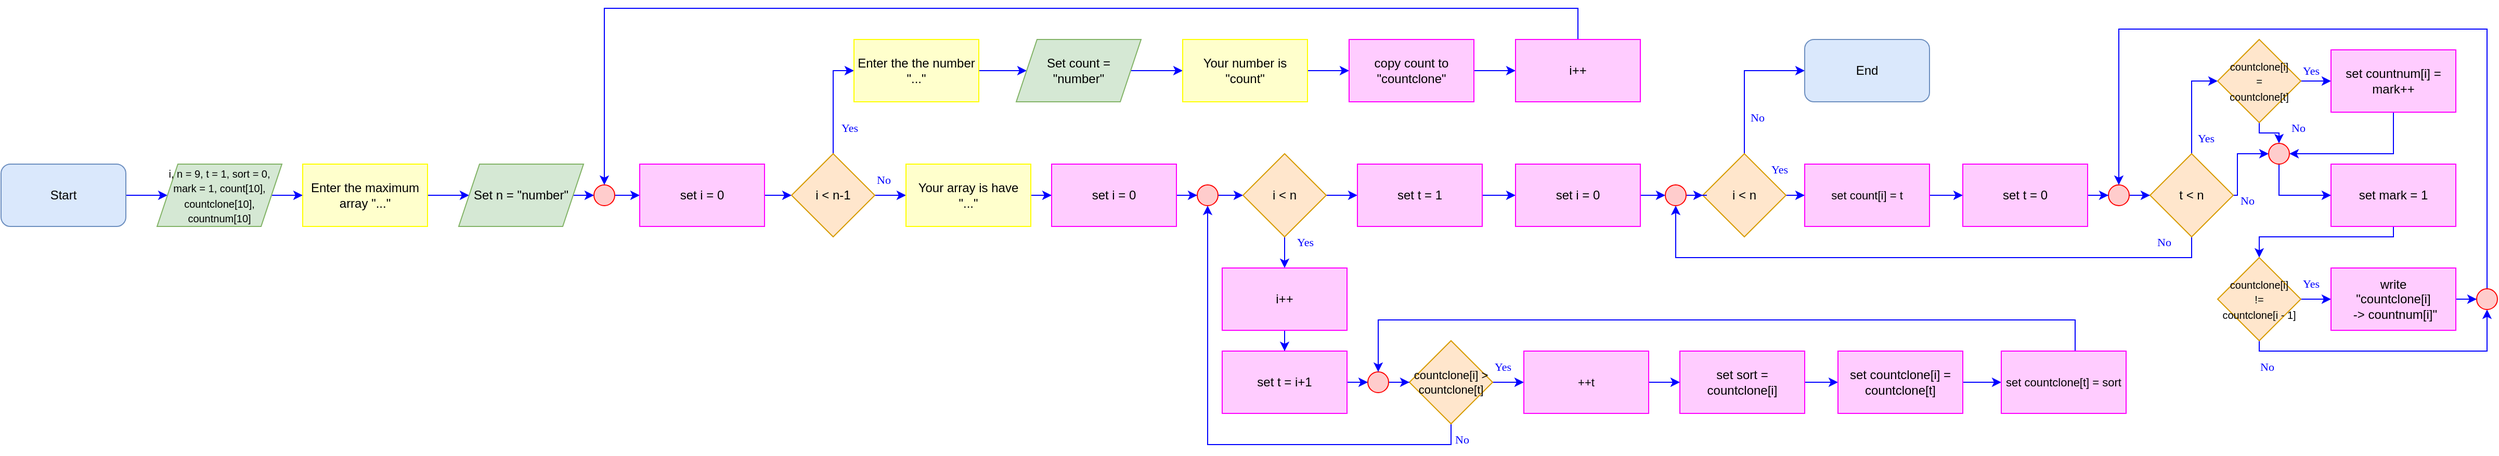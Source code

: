 <mxfile version="20.6.0" type="device" pages="2"><diagram id="DdbW_I9CSpItOlKDQmcC" name="หน้า-1"><mxGraphModel dx="1248" dy="661" grid="1" gridSize="10" guides="1" tooltips="1" connect="1" arrows="1" fold="1" page="1" pageScale="1" pageWidth="827" pageHeight="1169" math="0" shadow="0"><root><mxCell id="0"/><mxCell id="1" parent="0"/><mxCell id="TYUbnEF0SahFhC0rjveB-3" style="edgeStyle=orthogonalEdgeStyle;rounded=0;orthogonalLoop=1;jettySize=auto;html=1;fontSize=11;strokeColor=#0000FF;" parent="1" source="x9HCt5zTTH7Jp_CV18Hj-2" target="x9HCt5zTTH7Jp_CV18Hj-5" edge="1"><mxGeometry relative="1" as="geometry"/></mxCell><mxCell id="x9HCt5zTTH7Jp_CV18Hj-2" value="Start" style="rounded=1;whiteSpace=wrap;html=1;fillColor=#dae8fc;strokeColor=#6c8ebf;" parent="1" vertex="1"><mxGeometry x="17" y="400" width="120" height="60" as="geometry"/></mxCell><mxCell id="x9HCt5zTTH7Jp_CV18Hj-9" value="" style="edgeStyle=orthogonalEdgeStyle;rounded=0;orthogonalLoop=1;jettySize=auto;html=1;strokeColor=#0000FF;" parent="1" source="x9HCt5zTTH7Jp_CV18Hj-5" target="x9HCt5zTTH7Jp_CV18Hj-8" edge="1"><mxGeometry relative="1" as="geometry"/></mxCell><mxCell id="x9HCt5zTTH7Jp_CV18Hj-5" value="&lt;font style=&quot;font-size: 10px;&quot;&gt;i, n = 9, t = 1, sort = 0, mark = 1, count[10], countclone[10], countnum[10]&lt;/font&gt;" style="shape=parallelogram;perimeter=parallelogramPerimeter;whiteSpace=wrap;html=1;fixedSize=1;fillColor=#d5e8d4;strokeColor=#82b366;" parent="1" vertex="1"><mxGeometry x="167" y="400" width="120" height="60" as="geometry"/></mxCell><mxCell id="TYUbnEF0SahFhC0rjveB-4" style="edgeStyle=orthogonalEdgeStyle;shape=connector;rounded=0;orthogonalLoop=1;jettySize=auto;html=1;labelBackgroundColor=default;strokeColor=#0000FF;fontFamily=Helvetica;fontSize=11;fontColor=default;endArrow=classic;" parent="1" source="x9HCt5zTTH7Jp_CV18Hj-8" target="x9HCt5zTTH7Jp_CV18Hj-11" edge="1"><mxGeometry relative="1" as="geometry"/></mxCell><mxCell id="x9HCt5zTTH7Jp_CV18Hj-8" value="Enter the maximum array &quot;...&quot;" style="whiteSpace=wrap;html=1;fillColor=#FFFFCC;strokeColor=#FFFF00;" parent="1" vertex="1"><mxGeometry x="307" y="400" width="120" height="60" as="geometry"/></mxCell><mxCell id="TYUbnEF0SahFhC0rjveB-5" style="edgeStyle=orthogonalEdgeStyle;shape=connector;rounded=0;orthogonalLoop=1;jettySize=auto;html=1;labelBackgroundColor=default;strokeColor=#0000FF;fontFamily=Helvetica;fontSize=11;fontColor=default;endArrow=classic;" parent="1" source="x9HCt5zTTH7Jp_CV18Hj-11" target="x9HCt5zTTH7Jp_CV18Hj-37" edge="1"><mxGeometry relative="1" as="geometry"/></mxCell><mxCell id="x9HCt5zTTH7Jp_CV18Hj-11" value="Set n = &quot;number&quot;" style="shape=parallelogram;perimeter=parallelogramPerimeter;whiteSpace=wrap;html=1;fixedSize=1;fillColor=#d5e8d4;strokeColor=#82b366;" parent="1" vertex="1"><mxGeometry x="457" y="400" width="120" height="60" as="geometry"/></mxCell><mxCell id="x9HCt5zTTH7Jp_CV18Hj-18" style="edgeStyle=orthogonalEdgeStyle;rounded=0;orthogonalLoop=1;jettySize=auto;html=1;strokeColor=#0000FF;" parent="1" source="x9HCt5zTTH7Jp_CV18Hj-15" target="TYUbnEF0SahFhC0rjveB-23" edge="1"><mxGeometry relative="1" as="geometry"/></mxCell><mxCell id="TYUbnEF0SahFhC0rjveB-8" style="edgeStyle=orthogonalEdgeStyle;shape=connector;rounded=0;orthogonalLoop=1;jettySize=auto;html=1;labelBackgroundColor=default;strokeColor=#0000FF;fontFamily=Helvetica;fontSize=11;fontColor=default;endArrow=classic;" parent="1" source="x9HCt5zTTH7Jp_CV18Hj-15" target="TYUbnEF0SahFhC0rjveB-7" edge="1"><mxGeometry relative="1" as="geometry"><mxPoint x="803" y="310" as="targetPoint"/><Array as="points"><mxPoint x="817" y="310"/></Array></mxGeometry></mxCell><mxCell id="x9HCt5zTTH7Jp_CV18Hj-15" value="i &amp;lt; n-1" style="rhombus;whiteSpace=wrap;html=1;fillColor=#ffe6cc;strokeColor=#d79b00;" parent="1" vertex="1"><mxGeometry x="777" y="390" width="80" height="80" as="geometry"/></mxCell><mxCell id="TYUbnEF0SahFhC0rjveB-12" style="edgeStyle=orthogonalEdgeStyle;shape=connector;rounded=0;orthogonalLoop=1;jettySize=auto;html=1;labelBackgroundColor=default;strokeColor=#0000FF;fontFamily=Helvetica;fontSize=11;fontColor=default;endArrow=classic;" parent="1" source="x9HCt5zTTH7Jp_CV18Hj-37" target="TYUbnEF0SahFhC0rjveB-81" edge="1"><mxGeometry relative="1" as="geometry"/></mxCell><mxCell id="x9HCt5zTTH7Jp_CV18Hj-37" value="" style="ellipse;whiteSpace=wrap;html=1;aspect=fixed;fillColor=#FFCCCC;strokeColor=#FF0000;" parent="1" vertex="1"><mxGeometry x="587" y="420" width="20" height="20" as="geometry"/></mxCell><mxCell id="x9HCt5zTTH7Jp_CV18Hj-41" value="End" style="rounded=1;whiteSpace=wrap;html=1;fillColor=#dae8fc;strokeColor=#6c8ebf;" parent="1" vertex="1"><mxGeometry x="1751" y="280" width="120" height="60" as="geometry"/></mxCell><mxCell id="x9HCt5zTTH7Jp_CV18Hj-69" value="No" style="text;html=1;strokeColor=none;fillColor=none;align=left;verticalAlign=middle;whiteSpace=wrap;rounded=0;fontFamily=Tahoma;fontSize=11;fontColor=#0000FF;" parent="1" vertex="1"><mxGeometry x="857" y="400" width="60" height="30" as="geometry"/></mxCell><mxCell id="x9HCt5zTTH7Jp_CV18Hj-73" value="Yes" style="text;html=1;strokeColor=none;fillColor=none;align=left;verticalAlign=middle;whiteSpace=wrap;rounded=0;fontFamily=Tahoma;fontSize=11;fontColor=#0000FF;" parent="1" vertex="1"><mxGeometry x="823" y="350" width="60" height="30" as="geometry"/></mxCell><mxCell id="TYUbnEF0SahFhC0rjveB-10" style="edgeStyle=orthogonalEdgeStyle;shape=connector;rounded=0;orthogonalLoop=1;jettySize=auto;html=1;labelBackgroundColor=default;strokeColor=#0000FF;fontFamily=Helvetica;fontSize=11;fontColor=default;endArrow=classic;" parent="1" source="TYUbnEF0SahFhC0rjveB-7" target="TYUbnEF0SahFhC0rjveB-9" edge="1"><mxGeometry relative="1" as="geometry"/></mxCell><mxCell id="TYUbnEF0SahFhC0rjveB-7" value="Enter the the number &quot;...&quot;" style="whiteSpace=wrap;html=1;fillColor=#FFFFCC;strokeColor=#FFFF00;" parent="1" vertex="1"><mxGeometry x="837" y="280" width="120" height="60" as="geometry"/></mxCell><mxCell id="TYUbnEF0SahFhC0rjveB-15" style="edgeStyle=orthogonalEdgeStyle;shape=connector;rounded=0;orthogonalLoop=1;jettySize=auto;html=1;labelBackgroundColor=default;strokeColor=#0000FF;fontFamily=Helvetica;fontSize=11;fontColor=default;endArrow=classic;" parent="1" source="TYUbnEF0SahFhC0rjveB-9" target="TYUbnEF0SahFhC0rjveB-14" edge="1"><mxGeometry relative="1" as="geometry"/></mxCell><mxCell id="TYUbnEF0SahFhC0rjveB-9" value="Set count =&lt;br&gt;&quot;number&quot;" style="shape=parallelogram;perimeter=parallelogramPerimeter;whiteSpace=wrap;html=1;fixedSize=1;fillColor=#d5e8d4;strokeColor=#82b366;" parent="1" vertex="1"><mxGeometry x="993" y="280" width="120" height="60" as="geometry"/></mxCell><mxCell id="TYUbnEF0SahFhC0rjveB-17" style="edgeStyle=orthogonalEdgeStyle;shape=connector;rounded=0;orthogonalLoop=1;jettySize=auto;html=1;labelBackgroundColor=default;strokeColor=#0000FF;fontFamily=Helvetica;fontSize=11;fontColor=default;endArrow=classic;" parent="1" source="TYUbnEF0SahFhC0rjveB-14" target="TYUbnEF0SahFhC0rjveB-16" edge="1"><mxGeometry relative="1" as="geometry"/></mxCell><mxCell id="TYUbnEF0SahFhC0rjveB-14" value="Your number is &quot;count&quot;" style="whiteSpace=wrap;html=1;fillColor=#FFFFCC;strokeColor=#FFFF00;" parent="1" vertex="1"><mxGeometry x="1153" y="280" width="120" height="60" as="geometry"/></mxCell><mxCell id="TYUbnEF0SahFhC0rjveB-19" style="edgeStyle=orthogonalEdgeStyle;shape=connector;rounded=0;orthogonalLoop=1;jettySize=auto;html=1;labelBackgroundColor=default;strokeColor=#0000FF;fontFamily=Helvetica;fontSize=11;fontColor=default;endArrow=classic;" parent="1" source="TYUbnEF0SahFhC0rjveB-16" target="TYUbnEF0SahFhC0rjveB-18" edge="1"><mxGeometry relative="1" as="geometry"/></mxCell><mxCell id="TYUbnEF0SahFhC0rjveB-16" value="copy count to &quot;countclone&quot;" style="rounded=0;whiteSpace=wrap;html=1;fillColor=#FFCCFF;strokeColor=#FF00FF;" parent="1" vertex="1"><mxGeometry x="1313" y="280" width="120" height="60" as="geometry"/></mxCell><mxCell id="TYUbnEF0SahFhC0rjveB-22" style="edgeStyle=orthogonalEdgeStyle;shape=connector;rounded=0;orthogonalLoop=1;jettySize=auto;html=1;labelBackgroundColor=default;strokeColor=#0000FF;fontFamily=Helvetica;fontSize=11;fontColor=default;endArrow=classic;exitX=0.5;exitY=0;exitDx=0;exitDy=0;" parent="1" source="TYUbnEF0SahFhC0rjveB-18" target="x9HCt5zTTH7Jp_CV18Hj-37" edge="1"><mxGeometry relative="1" as="geometry"><Array as="points"><mxPoint x="1533" y="250"/><mxPoint x="597" y="250"/></Array></mxGeometry></mxCell><mxCell id="TYUbnEF0SahFhC0rjveB-18" value="i++" style="rounded=0;whiteSpace=wrap;html=1;fillColor=#FFCCFF;strokeColor=#FF00FF;" parent="1" vertex="1"><mxGeometry x="1473" y="280" width="120" height="60" as="geometry"/></mxCell><mxCell id="TYUbnEF0SahFhC0rjveB-40" style="edgeStyle=orthogonalEdgeStyle;shape=connector;rounded=0;orthogonalLoop=1;jettySize=auto;html=1;labelBackgroundColor=default;strokeColor=#0000FF;fontFamily=Helvetica;fontSize=11;fontColor=default;endArrow=classic;startArrow=none;" parent="1" source="TYUbnEF0SahFhC0rjveB-83" target="TYUbnEF0SahFhC0rjveB-38" edge="1"><mxGeometry relative="1" as="geometry"/></mxCell><mxCell id="celi8ufrlKG8MamvQPcY-2" style="edgeStyle=orthogonalEdgeStyle;shape=connector;rounded=0;orthogonalLoop=1;jettySize=auto;html=1;entryX=0;entryY=0.5;entryDx=0;entryDy=0;labelBackgroundColor=default;strokeColor=#0000FF;fontFamily=Helvetica;fontSize=11;fontColor=#0000FF;endArrow=classic;" edge="1" parent="1" source="TYUbnEF0SahFhC0rjveB-23" target="TYUbnEF0SahFhC0rjveB-83"><mxGeometry relative="1" as="geometry"/></mxCell><mxCell id="TYUbnEF0SahFhC0rjveB-23" value="Your array is have &quot;...&quot;" style="whiteSpace=wrap;html=1;fillColor=#FFFFCC;strokeColor=#FFFF00;" parent="1" vertex="1"><mxGeometry x="887" y="400" width="120" height="60" as="geometry"/></mxCell><mxCell id="TYUbnEF0SahFhC0rjveB-33" style="edgeStyle=orthogonalEdgeStyle;shape=connector;rounded=0;orthogonalLoop=1;jettySize=auto;html=1;entryX=0.5;entryY=0;entryDx=0;entryDy=0;labelBackgroundColor=default;strokeColor=#0000FF;fontFamily=Helvetica;fontSize=11;fontColor=default;endArrow=classic;startArrow=none;" parent="1" source="TYUbnEF0SahFhC0rjveB-61" target="TYUbnEF0SahFhC0rjveB-32" edge="1"><mxGeometry relative="1" as="geometry"><mxPoint x="1251.091" y="519.909" as="sourcePoint"/></mxGeometry></mxCell><mxCell id="TYUbnEF0SahFhC0rjveB-63" style="edgeStyle=orthogonalEdgeStyle;shape=connector;rounded=0;orthogonalLoop=1;jettySize=auto;html=1;entryX=0.5;entryY=0;entryDx=0;entryDy=0;labelBackgroundColor=default;strokeColor=#0000FF;fontFamily=Helvetica;fontSize=11;fontColor=default;endArrow=classic;" parent="1" source="TYUbnEF0SahFhC0rjveB-24" target="TYUbnEF0SahFhC0rjveB-61" edge="1"><mxGeometry relative="1" as="geometry"/></mxCell><mxCell id="TYUbnEF0SahFhC0rjveB-65" style="edgeStyle=orthogonalEdgeStyle;shape=connector;rounded=0;orthogonalLoop=1;jettySize=auto;html=1;labelBackgroundColor=default;strokeColor=#0000FF;fontFamily=Helvetica;fontSize=11;fontColor=default;endArrow=classic;" parent="1" source="TYUbnEF0SahFhC0rjveB-24" target="TYUbnEF0SahFhC0rjveB-64" edge="1"><mxGeometry relative="1" as="geometry"/></mxCell><mxCell id="TYUbnEF0SahFhC0rjveB-24" value="i &amp;lt; n" style="rhombus;whiteSpace=wrap;html=1;fillColor=#ffe6cc;strokeColor=#d79b00;" parent="1" vertex="1"><mxGeometry x="1211" y="390" width="80" height="80" as="geometry"/></mxCell><mxCell id="TYUbnEF0SahFhC0rjveB-54" style="edgeStyle=orthogonalEdgeStyle;shape=connector;rounded=0;orthogonalLoop=1;jettySize=auto;html=1;labelBackgroundColor=default;strokeColor=#0000FF;fontFamily=Helvetica;fontSize=11;fontColor=default;endArrow=classic;" parent="1" source="TYUbnEF0SahFhC0rjveB-30" target="TYUbnEF0SahFhC0rjveB-51" edge="1"><mxGeometry relative="1" as="geometry"/></mxCell><mxCell id="TYUbnEF0SahFhC0rjveB-57" style="edgeStyle=orthogonalEdgeStyle;shape=connector;rounded=0;orthogonalLoop=1;jettySize=auto;html=1;entryX=0.5;entryY=1;entryDx=0;entryDy=0;labelBackgroundColor=default;strokeColor=#0000FF;fontFamily=Helvetica;fontSize=11;fontColor=default;endArrow=classic;" parent="1" source="TYUbnEF0SahFhC0rjveB-30" target="TYUbnEF0SahFhC0rjveB-38" edge="1"><mxGeometry relative="1" as="geometry"><Array as="points"><mxPoint x="1411" y="670"/><mxPoint x="1177" y="670"/></Array></mxGeometry></mxCell><mxCell id="TYUbnEF0SahFhC0rjveB-30" value="countclone[i] &amp;gt; countclone[t]" style="rhombus;whiteSpace=wrap;html=1;fillColor=#ffe6cc;strokeColor=#d79b00;fontFamily=Helvetica;fontSize=11;fontColor=default;" parent="1" vertex="1"><mxGeometry x="1371" y="570" width="80" height="80" as="geometry"/></mxCell><mxCell id="TYUbnEF0SahFhC0rjveB-41" style="edgeStyle=orthogonalEdgeStyle;shape=connector;rounded=0;orthogonalLoop=1;jettySize=auto;html=1;labelBackgroundColor=default;strokeColor=#0000FF;fontFamily=Helvetica;fontSize=11;fontColor=default;endArrow=classic;" parent="1" source="TYUbnEF0SahFhC0rjveB-32" target="TYUbnEF0SahFhC0rjveB-25" edge="1"><mxGeometry relative="1" as="geometry"/></mxCell><mxCell id="TYUbnEF0SahFhC0rjveB-32" value="set t = i+1" style="rounded=0;whiteSpace=wrap;html=1;fillColor=#FFCCFF;strokeColor=#FF00FF;" parent="1" vertex="1"><mxGeometry x="1191" y="580" width="120" height="60" as="geometry"/></mxCell><mxCell id="TYUbnEF0SahFhC0rjveB-56" style="edgeStyle=orthogonalEdgeStyle;shape=connector;rounded=0;orthogonalLoop=1;jettySize=auto;html=1;labelBackgroundColor=default;strokeColor=#0000FF;fontFamily=Helvetica;fontSize=11;fontColor=default;endArrow=classic;" parent="1" source="TYUbnEF0SahFhC0rjveB-25" target="TYUbnEF0SahFhC0rjveB-30" edge="1"><mxGeometry relative="1" as="geometry"/></mxCell><mxCell id="TYUbnEF0SahFhC0rjveB-25" value="" style="ellipse;whiteSpace=wrap;html=1;aspect=fixed;fillColor=#FFCCCC;strokeColor=#FF0000;" parent="1" vertex="1"><mxGeometry x="1331" y="600" width="20" height="20" as="geometry"/></mxCell><mxCell id="TYUbnEF0SahFhC0rjveB-88" style="edgeStyle=orthogonalEdgeStyle;shape=connector;rounded=0;orthogonalLoop=1;jettySize=auto;html=1;labelBackgroundColor=default;strokeColor=#0000FF;fontFamily=Helvetica;fontSize=11;fontColor=default;endArrow=classic;" parent="1" source="TYUbnEF0SahFhC0rjveB-38" target="TYUbnEF0SahFhC0rjveB-24" edge="1"><mxGeometry relative="1" as="geometry"/></mxCell><mxCell id="TYUbnEF0SahFhC0rjveB-38" value="" style="ellipse;whiteSpace=wrap;html=1;aspect=fixed;fillColor=#FFCCCC;strokeColor=#FF0000;" parent="1" vertex="1"><mxGeometry x="1167" y="420" width="20" height="20" as="geometry"/></mxCell><mxCell id="TYUbnEF0SahFhC0rjveB-45" value="" style="edgeStyle=orthogonalEdgeStyle;shape=connector;rounded=0;orthogonalLoop=1;jettySize=auto;html=1;labelBackgroundColor=default;strokeColor=#0000FF;fontFamily=Helvetica;fontSize=11;fontColor=default;endArrow=classic;" parent="1" source="TYUbnEF0SahFhC0rjveB-42" target="TYUbnEF0SahFhC0rjveB-44" edge="1"><mxGeometry relative="1" as="geometry"/></mxCell><mxCell id="TYUbnEF0SahFhC0rjveB-42" value="set sort = countclone[i]" style="rounded=0;whiteSpace=wrap;html=1;fillColor=#FFCCFF;strokeColor=#FF00FF;" parent="1" vertex="1"><mxGeometry x="1631" y="580" width="120" height="60" as="geometry"/></mxCell><mxCell id="TYUbnEF0SahFhC0rjveB-48" style="edgeStyle=orthogonalEdgeStyle;shape=connector;rounded=0;orthogonalLoop=1;jettySize=auto;html=1;labelBackgroundColor=default;strokeColor=#0000FF;fontFamily=Helvetica;fontSize=11;fontColor=default;endArrow=classic;" parent="1" source="TYUbnEF0SahFhC0rjveB-44" target="TYUbnEF0SahFhC0rjveB-47" edge="1"><mxGeometry relative="1" as="geometry"/></mxCell><mxCell id="TYUbnEF0SahFhC0rjveB-44" value="set countclone[i] = countclone[t]" style="whiteSpace=wrap;html=1;fillColor=#FFCCFF;strokeColor=#FF00FF;rounded=0;" parent="1" vertex="1"><mxGeometry x="1783" y="580" width="120" height="60" as="geometry"/></mxCell><mxCell id="TYUbnEF0SahFhC0rjveB-50" value="" style="edgeStyle=orthogonalEdgeStyle;shape=connector;rounded=0;orthogonalLoop=1;jettySize=auto;html=1;labelBackgroundColor=default;strokeColor=#0000FF;fontFamily=Helvetica;fontSize=11;fontColor=default;endArrow=classic;" parent="1" source="TYUbnEF0SahFhC0rjveB-47" target="TYUbnEF0SahFhC0rjveB-25" edge="1"><mxGeometry relative="1" as="geometry"><mxPoint x="1361" y="590" as="targetPoint"/><Array as="points"><mxPoint x="2011" y="550"/><mxPoint x="1341" y="550"/></Array></mxGeometry></mxCell><mxCell id="TYUbnEF0SahFhC0rjveB-47" value="set countclone[t] = sort" style="whiteSpace=wrap;html=1;fillColor=#FFCCFF;strokeColor=#FF00FF;rounded=0;fontFamily=Helvetica;fontSize=11;fontColor=default;" parent="1" vertex="1"><mxGeometry x="1940" y="580" width="120" height="60" as="geometry"/></mxCell><mxCell id="TYUbnEF0SahFhC0rjveB-55" style="edgeStyle=orthogonalEdgeStyle;shape=connector;rounded=0;orthogonalLoop=1;jettySize=auto;html=1;labelBackgroundColor=default;strokeColor=#0000FF;fontFamily=Helvetica;fontSize=11;fontColor=default;endArrow=classic;" parent="1" source="TYUbnEF0SahFhC0rjveB-51" target="TYUbnEF0SahFhC0rjveB-42" edge="1"><mxGeometry relative="1" as="geometry"/></mxCell><mxCell id="TYUbnEF0SahFhC0rjveB-51" value="++t" style="whiteSpace=wrap;html=1;fillColor=#FFCCFF;strokeColor=#FF00FF;rounded=0;fontFamily=Helvetica;fontSize=11;fontColor=default;" parent="1" vertex="1"><mxGeometry x="1481" y="580" width="120" height="60" as="geometry"/></mxCell><mxCell id="TYUbnEF0SahFhC0rjveB-58" value="Yes" style="text;html=1;strokeColor=none;fillColor=none;align=left;verticalAlign=middle;whiteSpace=wrap;rounded=0;fontFamily=Tahoma;fontSize=11;fontColor=#0000FF;" parent="1" vertex="1"><mxGeometry x="1451" y="580" width="60" height="30" as="geometry"/></mxCell><mxCell id="TYUbnEF0SahFhC0rjveB-59" value="No" style="text;html=1;strokeColor=none;fillColor=none;align=left;verticalAlign=middle;whiteSpace=wrap;rounded=0;fontFamily=Tahoma;fontSize=11;fontColor=#0000FF;" parent="1" vertex="1"><mxGeometry x="1413" y="650" width="60" height="30" as="geometry"/></mxCell><mxCell id="TYUbnEF0SahFhC0rjveB-60" value="Yes" style="text;html=1;strokeColor=none;fillColor=none;align=left;verticalAlign=middle;whiteSpace=wrap;rounded=0;fontFamily=Tahoma;fontSize=11;fontColor=#0000FF;" parent="1" vertex="1"><mxGeometry x="1261" y="460" width="60" height="30" as="geometry"/></mxCell><mxCell id="TYUbnEF0SahFhC0rjveB-61" value="i++" style="rounded=0;whiteSpace=wrap;html=1;fillColor=#FFCCFF;strokeColor=#FF00FF;" parent="1" vertex="1"><mxGeometry x="1191" y="500.0" width="120" height="60" as="geometry"/></mxCell><mxCell id="TYUbnEF0SahFhC0rjveB-71" style="edgeStyle=orthogonalEdgeStyle;shape=connector;rounded=0;orthogonalLoop=1;jettySize=auto;html=1;labelBackgroundColor=default;strokeColor=#0000FF;fontFamily=Helvetica;fontSize=11;fontColor=default;endArrow=classic;" parent="1" source="TYUbnEF0SahFhC0rjveB-64" target="TYUbnEF0SahFhC0rjveB-96" edge="1"><mxGeometry relative="1" as="geometry"/></mxCell><mxCell id="TYUbnEF0SahFhC0rjveB-64" value="set t = 1" style="rounded=0;whiteSpace=wrap;html=1;fillColor=#FFCCFF;strokeColor=#FF00FF;" parent="1" vertex="1"><mxGeometry x="1321" y="400" width="120" height="60" as="geometry"/></mxCell><mxCell id="TYUbnEF0SahFhC0rjveB-74" style="edgeStyle=orthogonalEdgeStyle;shape=connector;rounded=0;orthogonalLoop=1;jettySize=auto;html=1;labelBackgroundColor=default;strokeColor=#0000FF;fontFamily=Helvetica;fontSize=11;fontColor=default;endArrow=classic;" parent="1" source="TYUbnEF0SahFhC0rjveB-69" target="TYUbnEF0SahFhC0rjveB-73" edge="1"><mxGeometry relative="1" as="geometry"/></mxCell><mxCell id="TYUbnEF0SahFhC0rjveB-119" style="edgeStyle=orthogonalEdgeStyle;shape=connector;rounded=0;orthogonalLoop=1;jettySize=auto;html=1;entryX=0;entryY=0.5;entryDx=0;entryDy=0;labelBackgroundColor=default;strokeColor=#0000FF;fontFamily=Helvetica;fontSize=11;fontColor=default;endArrow=classic;exitX=0.5;exitY=0;exitDx=0;exitDy=0;" parent="1" source="TYUbnEF0SahFhC0rjveB-69" target="x9HCt5zTTH7Jp_CV18Hj-41" edge="1"><mxGeometry relative="1" as="geometry"><Array as="points"><mxPoint x="1693" y="310"/></Array></mxGeometry></mxCell><mxCell id="TYUbnEF0SahFhC0rjveB-69" value="i &amp;lt; n" style="rhombus;whiteSpace=wrap;html=1;fillColor=#ffe6cc;strokeColor=#d79b00;" parent="1" vertex="1"><mxGeometry x="1653" y="390" width="80" height="80" as="geometry"/></mxCell><mxCell id="TYUbnEF0SahFhC0rjveB-72" style="edgeStyle=orthogonalEdgeStyle;shape=connector;rounded=0;orthogonalLoop=1;jettySize=auto;html=1;labelBackgroundColor=default;strokeColor=#0000FF;fontFamily=Helvetica;fontSize=11;fontColor=default;endArrow=classic;" parent="1" source="TYUbnEF0SahFhC0rjveB-70" target="TYUbnEF0SahFhC0rjveB-69" edge="1"><mxGeometry relative="1" as="geometry"/></mxCell><mxCell id="TYUbnEF0SahFhC0rjveB-70" value="" style="ellipse;whiteSpace=wrap;html=1;aspect=fixed;fillColor=#FFCCCC;strokeColor=#FF0000;" parent="1" vertex="1"><mxGeometry x="1617" y="420" width="20" height="20" as="geometry"/></mxCell><mxCell id="TYUbnEF0SahFhC0rjveB-76" style="edgeStyle=orthogonalEdgeStyle;shape=connector;rounded=0;orthogonalLoop=1;jettySize=auto;html=1;labelBackgroundColor=default;strokeColor=#0000FF;fontFamily=Helvetica;fontSize=11;fontColor=default;endArrow=classic;startArrow=none;" parent="1" source="TYUbnEF0SahFhC0rjveB-78" target="TYUbnEF0SahFhC0rjveB-75" edge="1"><mxGeometry relative="1" as="geometry"/></mxCell><mxCell id="TYUbnEF0SahFhC0rjveB-95" style="edgeStyle=orthogonalEdgeStyle;shape=connector;rounded=0;orthogonalLoop=1;jettySize=auto;html=1;labelBackgroundColor=default;strokeColor=#0000FF;fontFamily=Helvetica;fontSize=11;fontColor=default;endArrow=classic;" parent="1" source="TYUbnEF0SahFhC0rjveB-73" target="TYUbnEF0SahFhC0rjveB-89" edge="1"><mxGeometry relative="1" as="geometry"/></mxCell><mxCell id="TYUbnEF0SahFhC0rjveB-73" value="set count[i] = t" style="whiteSpace=wrap;html=1;fillColor=#FFCCFF;strokeColor=#FF00FF;rounded=0;fontFamily=Helvetica;fontSize=11;fontColor=default;" parent="1" vertex="1"><mxGeometry x="1751" y="400" width="120" height="60" as="geometry"/></mxCell><mxCell id="TYUbnEF0SahFhC0rjveB-103" style="edgeStyle=orthogonalEdgeStyle;shape=connector;rounded=0;orthogonalLoop=1;jettySize=auto;html=1;labelBackgroundColor=default;strokeColor=#0000FF;fontFamily=Helvetica;fontSize=11;fontColor=default;endArrow=classic;entryX=0;entryY=0.5;entryDx=0;entryDy=0;" parent="1" source="TYUbnEF0SahFhC0rjveB-75" target="TYUbnEF0SahFhC0rjveB-92" edge="1"><mxGeometry relative="1" as="geometry"/></mxCell><mxCell id="TYUbnEF0SahFhC0rjveB-114" style="edgeStyle=orthogonalEdgeStyle;shape=connector;rounded=0;orthogonalLoop=1;jettySize=auto;html=1;labelBackgroundColor=default;strokeColor=#0000FF;fontFamily=Helvetica;fontSize=11;fontColor=default;endArrow=classic;" parent="1" source="TYUbnEF0SahFhC0rjveB-75" target="TYUbnEF0SahFhC0rjveB-108" edge="1"><mxGeometry relative="1" as="geometry"><Array as="points"><mxPoint x="2167" y="430"/><mxPoint x="2167" y="390"/></Array></mxGeometry></mxCell><mxCell id="TYUbnEF0SahFhC0rjveB-128" style="edgeStyle=orthogonalEdgeStyle;shape=connector;rounded=0;orthogonalLoop=1;jettySize=auto;html=1;labelBackgroundColor=default;strokeColor=#0000FF;fontFamily=Helvetica;fontSize=11;fontColor=default;endArrow=classic;entryX=0.5;entryY=1;entryDx=0;entryDy=0;" parent="1" source="TYUbnEF0SahFhC0rjveB-75" target="TYUbnEF0SahFhC0rjveB-70" edge="1"><mxGeometry relative="1" as="geometry"><mxPoint x="1717.0" y="510.0" as="targetPoint"/><Array as="points"><mxPoint x="2123" y="490"/><mxPoint x="1627" y="490"/></Array></mxGeometry></mxCell><mxCell id="TYUbnEF0SahFhC0rjveB-75" value="t &amp;lt; n" style="rhombus;whiteSpace=wrap;html=1;fillColor=#ffe6cc;strokeColor=#d79b00;" parent="1" vertex="1"><mxGeometry x="2083" y="390" width="80" height="80" as="geometry"/></mxCell><mxCell id="TYUbnEF0SahFhC0rjveB-78" value="" style="ellipse;whiteSpace=wrap;html=1;aspect=fixed;fillColor=#FFCCCC;strokeColor=#FF0000;" parent="1" vertex="1"><mxGeometry x="2043" y="420" width="20" height="20" as="geometry"/></mxCell><mxCell id="TYUbnEF0SahFhC0rjveB-82" style="edgeStyle=orthogonalEdgeStyle;shape=connector;rounded=0;orthogonalLoop=1;jettySize=auto;html=1;labelBackgroundColor=default;strokeColor=#0000FF;fontFamily=Helvetica;fontSize=11;fontColor=default;endArrow=classic;" parent="1" source="TYUbnEF0SahFhC0rjveB-81" target="x9HCt5zTTH7Jp_CV18Hj-15" edge="1"><mxGeometry relative="1" as="geometry"/></mxCell><mxCell id="TYUbnEF0SahFhC0rjveB-81" value="set i = 0" style="rounded=0;whiteSpace=wrap;html=1;fillColor=#FFCCFF;strokeColor=#FF00FF;" parent="1" vertex="1"><mxGeometry x="631" y="400" width="120" height="60" as="geometry"/></mxCell><mxCell id="TYUbnEF0SahFhC0rjveB-83" value="set i = 0" style="rounded=0;whiteSpace=wrap;html=1;fillColor=#FFCCFF;strokeColor=#FF00FF;" parent="1" vertex="1"><mxGeometry x="1027" y="400" width="120" height="60" as="geometry"/></mxCell><mxCell id="TYUbnEF0SahFhC0rjveB-94" style="edgeStyle=orthogonalEdgeStyle;shape=connector;rounded=0;orthogonalLoop=1;jettySize=auto;html=1;labelBackgroundColor=default;strokeColor=#0000FF;fontFamily=Helvetica;fontSize=11;fontColor=default;endArrow=classic;" parent="1" source="TYUbnEF0SahFhC0rjveB-89" target="TYUbnEF0SahFhC0rjveB-78" edge="1"><mxGeometry relative="1" as="geometry"/></mxCell><mxCell id="TYUbnEF0SahFhC0rjveB-89" value="set t = 0" style="rounded=0;whiteSpace=wrap;html=1;fillColor=#FFCCFF;strokeColor=#FF00FF;" parent="1" vertex="1"><mxGeometry x="1903" y="400" width="120" height="60" as="geometry"/></mxCell><mxCell id="TYUbnEF0SahFhC0rjveB-105" style="edgeStyle=orthogonalEdgeStyle;shape=connector;rounded=0;orthogonalLoop=1;jettySize=auto;html=1;labelBackgroundColor=default;strokeColor=#0000FF;fontFamily=Helvetica;fontSize=11;fontColor=default;endArrow=classic;" parent="1" source="TYUbnEF0SahFhC0rjveB-92" target="TYUbnEF0SahFhC0rjveB-104" edge="1"><mxGeometry relative="1" as="geometry"/></mxCell><mxCell id="TYUbnEF0SahFhC0rjveB-110" style="edgeStyle=orthogonalEdgeStyle;shape=connector;rounded=0;orthogonalLoop=1;jettySize=auto;html=1;labelBackgroundColor=default;strokeColor=#0000FF;fontFamily=Helvetica;fontSize=11;fontColor=default;endArrow=classic;" parent="1" source="TYUbnEF0SahFhC0rjveB-92" target="TYUbnEF0SahFhC0rjveB-108" edge="1"><mxGeometry relative="1" as="geometry"><Array as="points"><mxPoint x="2188" y="370"/><mxPoint x="2207" y="370"/></Array></mxGeometry></mxCell><mxCell id="TYUbnEF0SahFhC0rjveB-92" value="&lt;font style=&quot;font-size: 10px;&quot;&gt;countclone[i]&lt;br&gt;=&lt;br&gt;countclone[t]&lt;/font&gt;" style="rhombus;whiteSpace=wrap;html=1;fillColor=#ffe6cc;strokeColor=#d79b00;" parent="1" vertex="1"><mxGeometry x="2148" y="280" width="80" height="80" as="geometry"/></mxCell><mxCell id="TYUbnEF0SahFhC0rjveB-99" style="edgeStyle=orthogonalEdgeStyle;shape=connector;rounded=0;orthogonalLoop=1;jettySize=auto;html=1;entryX=0;entryY=0.5;entryDx=0;entryDy=0;labelBackgroundColor=default;strokeColor=#0000FF;fontFamily=Helvetica;fontSize=11;fontColor=default;endArrow=classic;" parent="1" source="TYUbnEF0SahFhC0rjveB-96" target="TYUbnEF0SahFhC0rjveB-70" edge="1"><mxGeometry relative="1" as="geometry"/></mxCell><mxCell id="TYUbnEF0SahFhC0rjveB-96" value="set i = 0" style="rounded=0;whiteSpace=wrap;html=1;fillColor=#FFCCFF;strokeColor=#FF00FF;" parent="1" vertex="1"><mxGeometry x="1473" y="400" width="120" height="60" as="geometry"/></mxCell><mxCell id="TYUbnEF0SahFhC0rjveB-111" style="edgeStyle=orthogonalEdgeStyle;shape=connector;rounded=0;orthogonalLoop=1;jettySize=auto;html=1;labelBackgroundColor=default;strokeColor=#0000FF;fontFamily=Helvetica;fontSize=11;fontColor=default;endArrow=classic;" parent="1" source="TYUbnEF0SahFhC0rjveB-104" target="TYUbnEF0SahFhC0rjveB-108" edge="1"><mxGeometry relative="1" as="geometry"><Array as="points"><mxPoint x="2317" y="390"/></Array></mxGeometry></mxCell><mxCell id="TYUbnEF0SahFhC0rjveB-104" value="set countnum[i] = mark++" style="rounded=0;whiteSpace=wrap;html=1;fillColor=#FFCCFF;strokeColor=#FF00FF;" parent="1" vertex="1"><mxGeometry x="2257" y="290" width="120" height="60" as="geometry"/></mxCell><mxCell id="TYUbnEF0SahFhC0rjveB-112" style="edgeStyle=orthogonalEdgeStyle;shape=connector;rounded=0;orthogonalLoop=1;jettySize=auto;html=1;labelBackgroundColor=default;strokeColor=#0000FF;fontFamily=Helvetica;fontSize=11;fontColor=default;endArrow=classic;entryX=0.5;entryY=0;entryDx=0;entryDy=0;" parent="1" source="TYUbnEF0SahFhC0rjveB-106" target="TYUbnEF0SahFhC0rjveB-113" edge="1"><mxGeometry relative="1" as="geometry"><Array as="points"><mxPoint x="2317" y="470"/><mxPoint x="2188" y="470"/></Array></mxGeometry></mxCell><mxCell id="TYUbnEF0SahFhC0rjveB-106" value="set mark = 1" style="rounded=0;whiteSpace=wrap;html=1;fillColor=#FFCCFF;strokeColor=#FF00FF;" parent="1" vertex="1"><mxGeometry x="2257" y="400" width="120" height="60" as="geometry"/></mxCell><mxCell id="TYUbnEF0SahFhC0rjveB-117" style="edgeStyle=orthogonalEdgeStyle;shape=connector;rounded=0;orthogonalLoop=1;jettySize=auto;html=1;labelBackgroundColor=default;strokeColor=#0000FF;fontFamily=Helvetica;fontSize=11;fontColor=default;endArrow=classic;" parent="1" source="TYUbnEF0SahFhC0rjveB-108" target="TYUbnEF0SahFhC0rjveB-106" edge="1"><mxGeometry relative="1" as="geometry"><Array as="points"><mxPoint x="2207" y="430"/></Array></mxGeometry></mxCell><mxCell id="TYUbnEF0SahFhC0rjveB-108" value="" style="ellipse;whiteSpace=wrap;html=1;aspect=fixed;fillColor=#FFCCCC;strokeColor=#FF0000;" parent="1" vertex="1"><mxGeometry x="2197" y="380" width="20" height="20" as="geometry"/></mxCell><mxCell id="TYUbnEF0SahFhC0rjveB-116" style="edgeStyle=orthogonalEdgeStyle;shape=connector;rounded=0;orthogonalLoop=1;jettySize=auto;html=1;labelBackgroundColor=default;strokeColor=#0000FF;fontFamily=Helvetica;fontSize=11;fontColor=default;endArrow=classic;" parent="1" source="TYUbnEF0SahFhC0rjveB-113" target="TYUbnEF0SahFhC0rjveB-115" edge="1"><mxGeometry relative="1" as="geometry"/></mxCell><mxCell id="TYUbnEF0SahFhC0rjveB-133" style="edgeStyle=orthogonalEdgeStyle;shape=connector;rounded=0;orthogonalLoop=1;jettySize=auto;html=1;labelBackgroundColor=default;strokeColor=#0000FF;fontFamily=Helvetica;fontSize=11;fontColor=default;endArrow=classic;" parent="1" source="TYUbnEF0SahFhC0rjveB-113" target="TYUbnEF0SahFhC0rjveB-130" edge="1"><mxGeometry relative="1" as="geometry"><Array as="points"><mxPoint x="2188" y="580"/><mxPoint x="2407" y="580"/></Array></mxGeometry></mxCell><mxCell id="TYUbnEF0SahFhC0rjveB-113" value="&lt;font style=&quot;font-size: 10px;&quot;&gt;countclone[i] &lt;br&gt;!=&lt;br&gt;countclone[i - 1]&lt;/font&gt;" style="rhombus;whiteSpace=wrap;html=1;fillColor=#ffe6cc;strokeColor=#d79b00;" parent="1" vertex="1"><mxGeometry x="2148" y="490" width="80" height="80" as="geometry"/></mxCell><mxCell id="TYUbnEF0SahFhC0rjveB-129" style="edgeStyle=orthogonalEdgeStyle;shape=connector;rounded=0;orthogonalLoop=1;jettySize=auto;html=1;entryX=0.5;entryY=0;entryDx=0;entryDy=0;labelBackgroundColor=default;strokeColor=#0000FF;fontFamily=Helvetica;fontSize=11;fontColor=default;endArrow=classic;startArrow=none;" parent="1" source="TYUbnEF0SahFhC0rjveB-130" target="TYUbnEF0SahFhC0rjveB-78" edge="1"><mxGeometry relative="1" as="geometry"><Array as="points"><mxPoint x="2053" y="270"/></Array></mxGeometry></mxCell><mxCell id="TYUbnEF0SahFhC0rjveB-132" style="edgeStyle=orthogonalEdgeStyle;shape=connector;rounded=0;orthogonalLoop=1;jettySize=auto;html=1;entryX=0;entryY=0.5;entryDx=0;entryDy=0;labelBackgroundColor=default;strokeColor=#0000FF;fontFamily=Helvetica;fontSize=11;fontColor=default;endArrow=classic;" parent="1" source="TYUbnEF0SahFhC0rjveB-115" target="TYUbnEF0SahFhC0rjveB-130" edge="1"><mxGeometry relative="1" as="geometry"/></mxCell><mxCell id="TYUbnEF0SahFhC0rjveB-115" value="write &lt;br&gt;&quot;countclone[i]&lt;br&gt;&amp;nbsp;-&amp;gt; countnum[i]&quot;" style="rounded=0;whiteSpace=wrap;html=1;fillColor=#FFCCFF;strokeColor=#FF00FF;" parent="1" vertex="1"><mxGeometry x="2257" y="500" width="120" height="60" as="geometry"/></mxCell><mxCell id="TYUbnEF0SahFhC0rjveB-120" value="No" style="text;html=1;strokeColor=none;fillColor=none;align=left;verticalAlign=middle;whiteSpace=wrap;rounded=0;fontFamily=Tahoma;fontSize=11;fontColor=#0000FF;" parent="1" vertex="1"><mxGeometry x="1697" y="340" width="60" height="30" as="geometry"/></mxCell><mxCell id="TYUbnEF0SahFhC0rjveB-121" value="Yes" style="text;html=1;strokeColor=none;fillColor=none;align=left;verticalAlign=middle;whiteSpace=wrap;rounded=0;fontFamily=Tahoma;fontSize=11;fontColor=#0000FF;" parent="1" vertex="1"><mxGeometry x="1717" y="390" width="60" height="30" as="geometry"/></mxCell><mxCell id="TYUbnEF0SahFhC0rjveB-122" value="No" style="text;html=1;strokeColor=none;fillColor=none;align=left;verticalAlign=middle;whiteSpace=wrap;rounded=0;fontFamily=Tahoma;fontSize=11;fontColor=#0000FF;" parent="1" vertex="1"><mxGeometry x="2088" y="460" width="60" height="30" as="geometry"/></mxCell><mxCell id="TYUbnEF0SahFhC0rjveB-123" value="Yes" style="text;html=1;strokeColor=none;fillColor=none;align=left;verticalAlign=middle;whiteSpace=wrap;rounded=0;fontFamily=Tahoma;fontSize=11;fontColor=#0000FF;" parent="1" vertex="1"><mxGeometry x="2127" y="360" width="60" height="30" as="geometry"/></mxCell><mxCell id="TYUbnEF0SahFhC0rjveB-124" value="Yes" style="text;html=1;strokeColor=none;fillColor=none;align=left;verticalAlign=middle;whiteSpace=wrap;rounded=0;fontFamily=Tahoma;fontSize=11;fontColor=#0000FF;" parent="1" vertex="1"><mxGeometry x="2228" y="295" width="60" height="30" as="geometry"/></mxCell><mxCell id="TYUbnEF0SahFhC0rjveB-125" value="No" style="text;html=1;strokeColor=none;fillColor=none;align=left;verticalAlign=middle;whiteSpace=wrap;rounded=0;fontFamily=Tahoma;fontSize=11;fontColor=#0000FF;" parent="1" vertex="1"><mxGeometry x="2217" y="350" width="60" height="30" as="geometry"/></mxCell><mxCell id="TYUbnEF0SahFhC0rjveB-126" value="No" style="text;html=1;strokeColor=none;fillColor=none;align=left;verticalAlign=middle;whiteSpace=wrap;rounded=0;fontFamily=Tahoma;fontSize=11;fontColor=#0000FF;" parent="1" vertex="1"><mxGeometry x="2168" y="420" width="60" height="30" as="geometry"/></mxCell><mxCell id="TYUbnEF0SahFhC0rjveB-130" value="" style="ellipse;whiteSpace=wrap;html=1;aspect=fixed;fillColor=#FFCCCC;strokeColor=#FF0000;" parent="1" vertex="1"><mxGeometry x="2397" y="520" width="20" height="20" as="geometry"/></mxCell><mxCell id="TYUbnEF0SahFhC0rjveB-134" value="No" style="text;html=1;strokeColor=none;fillColor=none;align=left;verticalAlign=middle;whiteSpace=wrap;rounded=0;fontFamily=Tahoma;fontSize=11;fontColor=#0000FF;" parent="1" vertex="1"><mxGeometry x="2187" y="580" width="60" height="30" as="geometry"/></mxCell><mxCell id="TYUbnEF0SahFhC0rjveB-135" value="Yes" style="text;html=1;strokeColor=none;fillColor=none;align=left;verticalAlign=middle;whiteSpace=wrap;rounded=0;fontFamily=Tahoma;fontSize=11;fontColor=#0000FF;" parent="1" vertex="1"><mxGeometry x="2228" y="500" width="60" height="30" as="geometry"/></mxCell></root></mxGraphModel></diagram><diagram id="GU_egi--gNR71cNjjw7K" name="หน้า-2"><mxGraphModel dx="1560" dy="826" grid="1" gridSize="10" guides="1" tooltips="1" connect="1" arrows="1" fold="1" page="1" pageScale="1" pageWidth="827" pageHeight="1169" math="0" shadow="0"><root><mxCell id="0"/><mxCell id="1" parent="0"/><mxCell id="3kbfPJICYh6IDhDmhpvJ-1" style="edgeStyle=orthogonalEdgeStyle;rounded=0;orthogonalLoop=1;jettySize=auto;html=1;strokeColor=#0000FF;" edge="1" parent="1" source="3kbfPJICYh6IDhDmhpvJ-2" target="3kbfPJICYh6IDhDmhpvJ-4"><mxGeometry relative="1" as="geometry"/></mxCell><mxCell id="3kbfPJICYh6IDhDmhpvJ-2" value="Start" style="rounded=1;whiteSpace=wrap;html=1;fillColor=#dae8fc;strokeColor=#6c8ebf;" vertex="1" parent="1"><mxGeometry x="310.92" y="10" width="120" height="60" as="geometry"/></mxCell><mxCell id="3kbfPJICYh6IDhDmhpvJ-3" value="" style="edgeStyle=orthogonalEdgeStyle;rounded=0;orthogonalLoop=1;jettySize=auto;html=1;strokeColor=#0000FF;" edge="1" parent="1" source="3kbfPJICYh6IDhDmhpvJ-4" target="3kbfPJICYh6IDhDmhpvJ-6"><mxGeometry relative="1" as="geometry"/></mxCell><mxCell id="3kbfPJICYh6IDhDmhpvJ-4" value="i = 0, n,&lt;br&gt;t = 9, x = 0," style="shape=parallelogram;perimeter=parallelogramPerimeter;whiteSpace=wrap;html=1;fixedSize=1;fillColor=#d5e8d4;strokeColor=#82b366;" vertex="1" parent="1"><mxGeometry x="310.92" y="90" width="120" height="60" as="geometry"/></mxCell><mxCell id="3kbfPJICYh6IDhDmhpvJ-5" style="edgeStyle=orthogonalEdgeStyle;rounded=0;orthogonalLoop=1;jettySize=auto;html=1;entryX=0.5;entryY=0;entryDx=0;entryDy=0;strokeColor=#0000FF;" edge="1" parent="1" source="3kbfPJICYh6IDhDmhpvJ-6" target="3kbfPJICYh6IDhDmhpvJ-8"><mxGeometry relative="1" as="geometry"/></mxCell><mxCell id="3kbfPJICYh6IDhDmhpvJ-6" value="Enter the number &quot;...&quot;" style="whiteSpace=wrap;html=1;fillColor=#FFFFCC;strokeColor=#FFFF00;" vertex="1" parent="1"><mxGeometry x="310.92" y="170" width="120" height="60" as="geometry"/></mxCell><mxCell id="3kbfPJICYh6IDhDmhpvJ-7" style="edgeStyle=orthogonalEdgeStyle;rounded=0;orthogonalLoop=1;jettySize=auto;html=1;strokeColor=#0000FF;" edge="1" parent="1" source="3kbfPJICYh6IDhDmhpvJ-8" target="3kbfPJICYh6IDhDmhpvJ-29"><mxGeometry relative="1" as="geometry"/></mxCell><mxCell id="3kbfPJICYh6IDhDmhpvJ-8" value="Set n = number" style="shape=parallelogram;perimeter=parallelogramPerimeter;whiteSpace=wrap;html=1;fixedSize=1;fillColor=#d5e8d4;strokeColor=#82b366;" vertex="1" parent="1"><mxGeometry x="310.92" y="250" width="120" height="60" as="geometry"/></mxCell><mxCell id="3kbfPJICYh6IDhDmhpvJ-9" style="edgeStyle=orthogonalEdgeStyle;rounded=0;orthogonalLoop=1;jettySize=auto;html=1;entryX=0.5;entryY=0;entryDx=0;entryDy=0;strokeColor=#0000FF;" edge="1" parent="1" source="3kbfPJICYh6IDhDmhpvJ-11" target="3kbfPJICYh6IDhDmhpvJ-13"><mxGeometry relative="1" as="geometry"/></mxCell><mxCell id="3kbfPJICYh6IDhDmhpvJ-10" style="edgeStyle=orthogonalEdgeStyle;rounded=0;orthogonalLoop=1;jettySize=auto;html=1;strokeColor=#0000FF;" edge="1" parent="1" source="3kbfPJICYh6IDhDmhpvJ-11" target="3kbfPJICYh6IDhDmhpvJ-33"><mxGeometry relative="1" as="geometry"><mxPoint x="526.92" y="680" as="targetPoint"/></mxGeometry></mxCell><mxCell id="3kbfPJICYh6IDhDmhpvJ-11" value="i &amp;lt; n" style="rhombus;whiteSpace=wrap;html=1;fillColor=#ffe6cc;strokeColor=#d79b00;" vertex="1" parent="1"><mxGeometry x="330.92" y="370" width="80" height="80" as="geometry"/></mxCell><mxCell id="3kbfPJICYh6IDhDmhpvJ-12" value="" style="edgeStyle=orthogonalEdgeStyle;rounded=0;orthogonalLoop=1;jettySize=auto;html=1;strokeColor=#0000FF;" edge="1" parent="1" source="3kbfPJICYh6IDhDmhpvJ-13" target="3kbfPJICYh6IDhDmhpvJ-15"><mxGeometry relative="1" as="geometry"/></mxCell><mxCell id="3kbfPJICYh6IDhDmhpvJ-13" value="x = x+t" style="rounded=0;whiteSpace=wrap;html=1;fillColor=#FFCCFF;strokeColor=#FF00FF;" vertex="1" parent="1"><mxGeometry x="310.92" y="470" width="120" height="60" as="geometry"/></mxCell><mxCell id="3kbfPJICYh6IDhDmhpvJ-14" style="edgeStyle=orthogonalEdgeStyle;rounded=0;orthogonalLoop=1;jettySize=auto;html=1;entryX=0.5;entryY=0;entryDx=0;entryDy=0;strokeColor=#0000FF;" edge="1" parent="1" source="3kbfPJICYh6IDhDmhpvJ-15" target="3kbfPJICYh6IDhDmhpvJ-23"><mxGeometry relative="1" as="geometry"/></mxCell><mxCell id="3kbfPJICYh6IDhDmhpvJ-15" value="Write &quot;t&quot;" style="rounded=0;whiteSpace=wrap;html=1;fillColor=#FFFFCC;strokeColor=#FFFF00;" vertex="1" parent="1"><mxGeometry x="310.92" y="554.5" width="120" height="60" as="geometry"/></mxCell><mxCell id="3kbfPJICYh6IDhDmhpvJ-16" value="" style="edgeStyle=orthogonalEdgeStyle;rounded=0;orthogonalLoop=1;jettySize=auto;html=1;strokeColor=#0000FF;" edge="1" parent="1" source="3kbfPJICYh6IDhDmhpvJ-19" target="3kbfPJICYh6IDhDmhpvJ-21"><mxGeometry relative="1" as="geometry"/></mxCell><mxCell id="3kbfPJICYh6IDhDmhpvJ-17" style="edgeStyle=orthogonalEdgeStyle;rounded=0;orthogonalLoop=1;jettySize=auto;html=1;startArrow=none;strokeColor=#0000FF;" edge="1" parent="1" source="3kbfPJICYh6IDhDmhpvJ-33" target="3kbfPJICYh6IDhDmhpvJ-32"><mxGeometry relative="1" as="geometry"><mxPoint x="526.92" y="1050.0" as="targetPoint"/><Array as="points"><mxPoint x="526.92" y="760"/><mxPoint x="526.92" y="1050"/></Array></mxGeometry></mxCell><mxCell id="3kbfPJICYh6IDhDmhpvJ-18" style="edgeStyle=orthogonalEdgeStyle;rounded=0;orthogonalLoop=1;jettySize=auto;html=1;fontFamily=Helvetica;fontSize=11;strokeColor=#0000FF;" edge="1" parent="1" source="3kbfPJICYh6IDhDmhpvJ-19" target="3kbfPJICYh6IDhDmhpvJ-33"><mxGeometry relative="1" as="geometry"/></mxCell><mxCell id="3kbfPJICYh6IDhDmhpvJ-19" value="i&amp;lt;n-1" style="rhombus;whiteSpace=wrap;html=1;rounded=0;fillColor=#ffe6cc;strokeColor=#d79b00;" vertex="1" parent="1"><mxGeometry x="330.92" y="720" width="80" height="80" as="geometry"/></mxCell><mxCell id="3kbfPJICYh6IDhDmhpvJ-20" style="edgeStyle=orthogonalEdgeStyle;rounded=0;orthogonalLoop=1;jettySize=auto;html=1;entryX=0.5;entryY=0;entryDx=0;entryDy=0;strokeColor=#0000FF;" edge="1" parent="1" source="3kbfPJICYh6IDhDmhpvJ-21" target="3kbfPJICYh6IDhDmhpvJ-25"><mxGeometry relative="1" as="geometry"/></mxCell><mxCell id="3kbfPJICYh6IDhDmhpvJ-21" value="Write &quot;+&quot;" style="rounded=0;whiteSpace=wrap;html=1;fillColor=#FFFFCC;strokeColor=#FFFF00;" vertex="1" parent="1"><mxGeometry x="310.92" y="820" width="120" height="60" as="geometry"/></mxCell><mxCell id="3kbfPJICYh6IDhDmhpvJ-22" style="edgeStyle=orthogonalEdgeStyle;rounded=0;orthogonalLoop=1;jettySize=auto;html=1;entryX=0.5;entryY=0;entryDx=0;entryDy=0;strokeColor=#0000FF;" edge="1" parent="1" source="3kbfPJICYh6IDhDmhpvJ-23" target="3kbfPJICYh6IDhDmhpvJ-19"><mxGeometry relative="1" as="geometry"/></mxCell><mxCell id="3kbfPJICYh6IDhDmhpvJ-23" value="t = t*10+9" style="whiteSpace=wrap;html=1;rounded=0;fillColor=#FFCCFF;strokeColor=#FF00FF;" vertex="1" parent="1"><mxGeometry x="310.92" y="640" width="120" height="60" as="geometry"/></mxCell><mxCell id="3kbfPJICYh6IDhDmhpvJ-24" value="" style="edgeStyle=orthogonalEdgeStyle;rounded=0;orthogonalLoop=1;jettySize=auto;html=1;strokeColor=#0000FF;" edge="1" parent="1" source="3kbfPJICYh6IDhDmhpvJ-25" target="3kbfPJICYh6IDhDmhpvJ-27"><mxGeometry relative="1" as="geometry"/></mxCell><mxCell id="3kbfPJICYh6IDhDmhpvJ-25" value="" style="ellipse;whiteSpace=wrap;html=1;aspect=fixed;fillColor=#FFCCCC;strokeColor=#0000FF;labelBackgroundColor=default;endArrow=classic;fontSize=11;rounded=0;" vertex="1" parent="1"><mxGeometry x="360.92" y="900" width="20" height="20" as="geometry"/></mxCell><mxCell id="3kbfPJICYh6IDhDmhpvJ-26" style="edgeStyle=orthogonalEdgeStyle;rounded=0;orthogonalLoop=1;jettySize=auto;html=1;entryX=0;entryY=0.5;entryDx=0;entryDy=0;strokeColor=#0000FF;" edge="1" parent="1" source="3kbfPJICYh6IDhDmhpvJ-27" target="3kbfPJICYh6IDhDmhpvJ-29"><mxGeometry relative="1" as="geometry"><mxPoint x="276.92" y="340" as="targetPoint"/><Array as="points"><mxPoint x="290.92" y="970"/><mxPoint x="290.92" y="340"/></Array></mxGeometry></mxCell><mxCell id="3kbfPJICYh6IDhDmhpvJ-38" style="edgeStyle=orthogonalEdgeStyle;shape=connector;rounded=0;orthogonalLoop=1;jettySize=auto;html=1;labelBackgroundColor=default;strokeColor=#0000FF;fontFamily=Helvetica;fontSize=11;fontColor=#0000FF;endArrow=classic;" edge="1" parent="1" source="3kbfPJICYh6IDhDmhpvJ-27" target="3kbfPJICYh6IDhDmhpvJ-32"><mxGeometry relative="1" as="geometry"/></mxCell><mxCell id="3kbfPJICYh6IDhDmhpvJ-27" value="i + 1" style="whiteSpace=wrap;html=1;fillColor=#FFCCFF;strokeColor=#FF00FF;" vertex="1" parent="1"><mxGeometry x="310.92" y="940" width="120" height="60" as="geometry"/></mxCell><mxCell id="3kbfPJICYh6IDhDmhpvJ-28" style="edgeStyle=orthogonalEdgeStyle;rounded=0;orthogonalLoop=1;jettySize=auto;html=1;strokeColor=#0000FF;" edge="1" parent="1" source="3kbfPJICYh6IDhDmhpvJ-29" target="3kbfPJICYh6IDhDmhpvJ-11"><mxGeometry relative="1" as="geometry"/></mxCell><mxCell id="3kbfPJICYh6IDhDmhpvJ-29" value="" style="ellipse;whiteSpace=wrap;html=1;aspect=fixed;fillColor=#FFCCCC;strokeColor=#0000FF;labelBackgroundColor=default;endArrow=classic;fontSize=11;rounded=0;" vertex="1" parent="1"><mxGeometry x="360.92" y="330" width="20" height="20" as="geometry"/></mxCell><mxCell id="3kbfPJICYh6IDhDmhpvJ-30" value="End" style="rounded=1;whiteSpace=wrap;html=1;fillColor=#dae8fc;strokeColor=#6c8ebf;" vertex="1" parent="1"><mxGeometry x="310.92" y="1099" width="120" height="60" as="geometry"/></mxCell><mxCell id="3kbfPJICYh6IDhDmhpvJ-31" style="edgeStyle=orthogonalEdgeStyle;rounded=0;orthogonalLoop=1;jettySize=auto;html=1;strokeColor=#0000FF;" edge="1" parent="1" source="3kbfPJICYh6IDhDmhpvJ-32" target="3kbfPJICYh6IDhDmhpvJ-30"><mxGeometry relative="1" as="geometry"/></mxCell><mxCell id="3kbfPJICYh6IDhDmhpvJ-32" value="Write &quot; Anwser &quot;" style="whiteSpace=wrap;html=1;fillColor=#FFFFCC;strokeColor=#FFFF00;" vertex="1" parent="1"><mxGeometry x="310.92" y="1020" width="120" height="60" as="geometry"/></mxCell><mxCell id="3kbfPJICYh6IDhDmhpvJ-33" value="" style="ellipse;whiteSpace=wrap;html=1;aspect=fixed;fillColor=#FFCCCC;strokeColor=#FF0000;" vertex="1" parent="1"><mxGeometry x="516.92" y="750" width="20" height="20" as="geometry"/></mxCell><mxCell id="3kbfPJICYh6IDhDmhpvJ-34" value="No" style="text;html=1;strokeColor=none;fillColor=none;align=center;verticalAlign=middle;whiteSpace=wrap;rounded=0;fontFamily=Tahoma;fontSize=11;fontColor=#0000FF;" vertex="1" parent="1"><mxGeometry x="406.92" y="390" width="60" height="30" as="geometry"/></mxCell><mxCell id="3kbfPJICYh6IDhDmhpvJ-35" value="No" style="text;html=1;strokeColor=none;fillColor=none;align=center;verticalAlign=middle;whiteSpace=wrap;rounded=0;fontFamily=Tahoma;fontSize=11;fontColor=#0000FF;" vertex="1" parent="1"><mxGeometry x="406.92" y="740" width="60" height="30" as="geometry"/></mxCell><mxCell id="3kbfPJICYh6IDhDmhpvJ-36" value="Yes" style="text;html=1;strokeColor=none;fillColor=none;align=left;verticalAlign=middle;whiteSpace=wrap;rounded=0;fontFamily=Tahoma;fontSize=11;fontColor=#0000FF;" vertex="1" parent="1"><mxGeometry x="370.92" y="790" width="60" height="30" as="geometry"/></mxCell><mxCell id="3kbfPJICYh6IDhDmhpvJ-37" value="Yes" style="text;html=1;strokeColor=none;fillColor=none;align=left;verticalAlign=middle;whiteSpace=wrap;rounded=0;fontFamily=Tahoma;fontSize=11;fontColor=#0000FF;" vertex="1" parent="1"><mxGeometry x="370.92" y="440" width="60" height="30" as="geometry"/></mxCell></root></mxGraphModel></diagram></mxfile>
